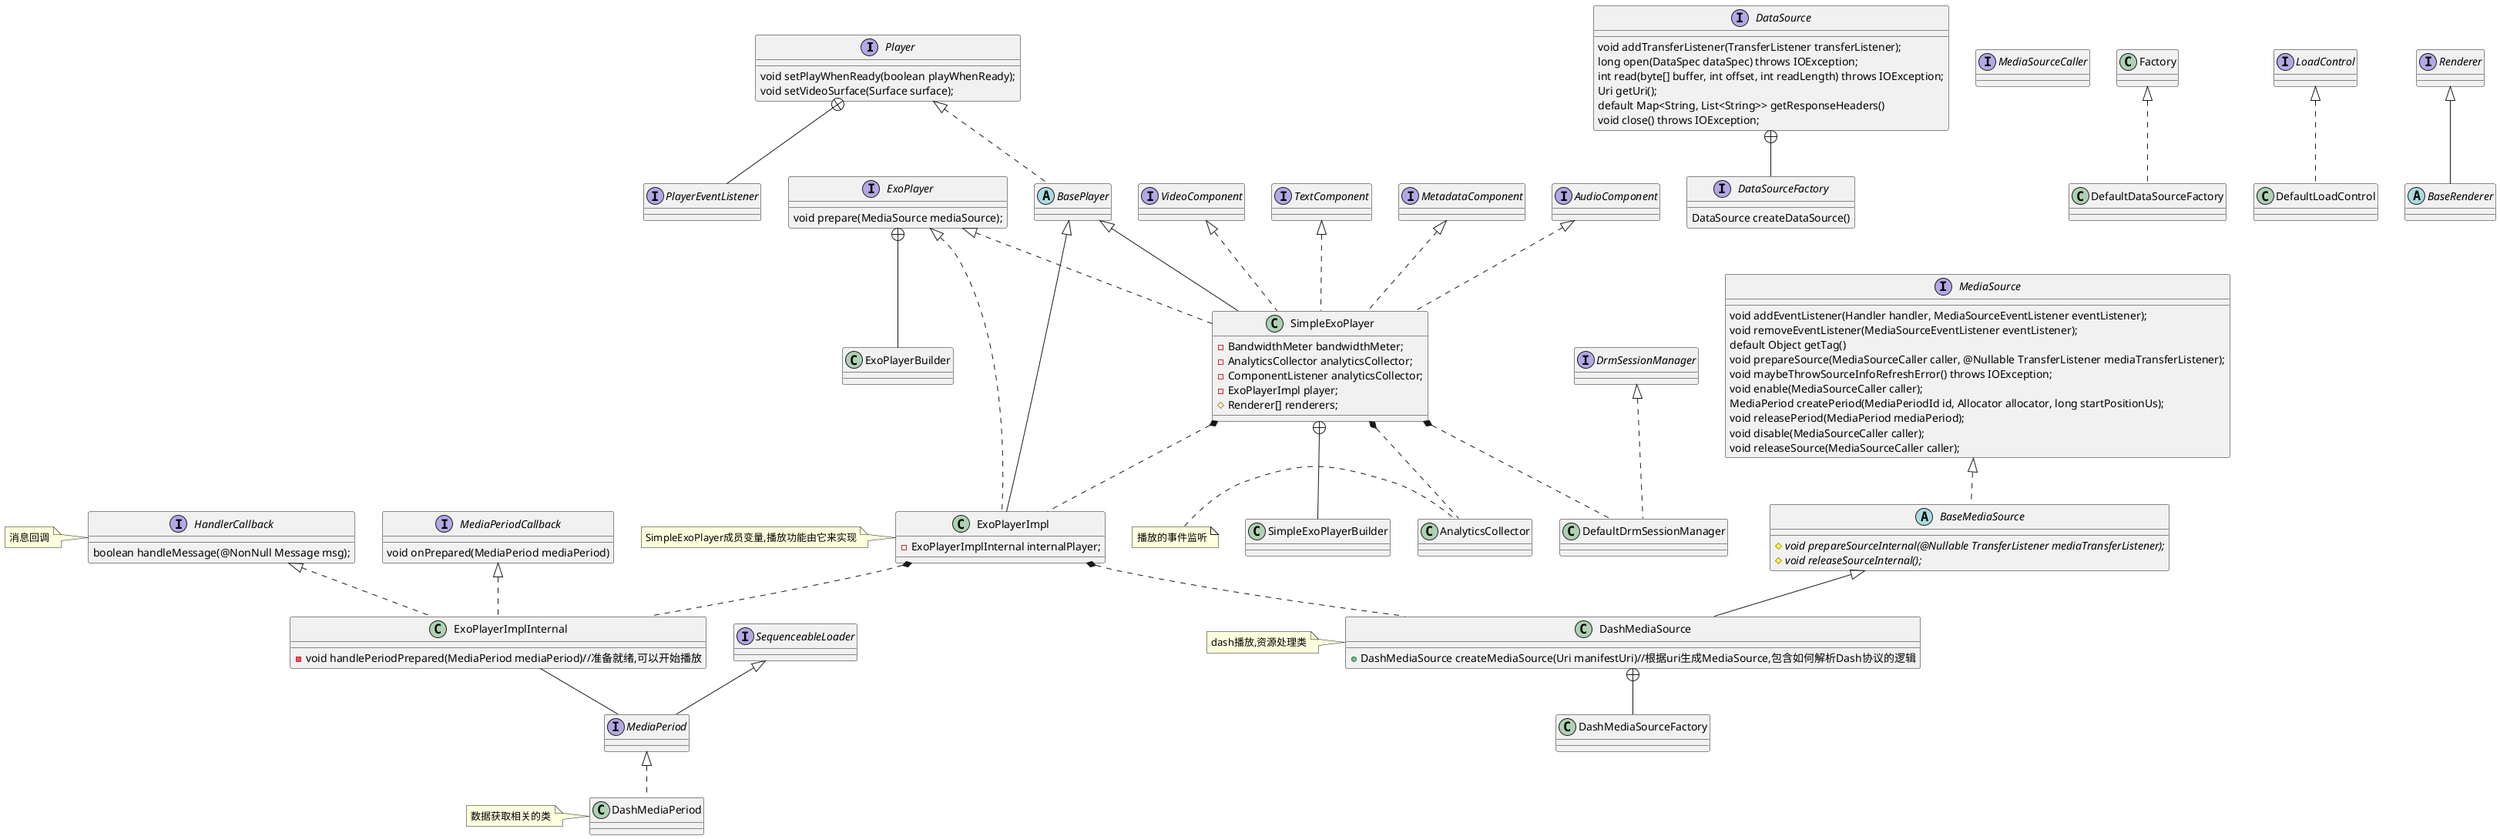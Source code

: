 @startuml

interface Player{
    void setPlayWhenReady(boolean playWhenReady);
    void setVideoSurface(Surface surface);
}


interface PlayerEventListener{

}

interface ExoPlayer{
  void prepare(MediaSource mediaSource);
}

abstract class BasePlayer{

}


class SimpleExoPlayer {
  - BandwidthMeter bandwidthMeter;
  - AnalyticsCollector analyticsCollector;
  - ComponentListener analyticsCollector;
  - ExoPlayerImpl player;
  # Renderer[] renderers;
}


interface AudioComponent{

}

interface VideoComponent{

}

interface TextComponent{

}

interface MetadataComponent{

}

class ExoPlayerBuilder {

}

class SimpleExoPlayerBuilder{

}

interface HandlerCallback{
  boolean handleMessage(@NonNull Message msg);
}

note left:消息回调


class ExoPlayerImpl{
  - ExoPlayerImplInternal internalPlayer;
}
note left:SimpleExoPlayer成员变量,播放功能由它来实现


class AnalyticsCollector{

}
note left:播放的事件监听

interface MediaSource{
  void addEventListener(Handler handler, MediaSourceEventListener eventListener);
  void removeEventListener(MediaSourceEventListener eventListener);
  default Object getTag()
  void prepareSource(MediaSourceCaller caller, @Nullable TransferListener mediaTransferListener);
  void maybeThrowSourceInfoRefreshError() throws IOException;
  void enable(MediaSourceCaller caller);
  MediaPeriod createPeriod(MediaPeriodId id, Allocator allocator, long startPositionUs);
  void releasePeriod(MediaPeriod mediaPeriod);
  void disable(MediaSourceCaller caller);
  void releaseSource(MediaSourceCaller caller);
}

interface DataSource{
  void addTransferListener(TransferListener transferListener);
  long open(DataSpec dataSpec) throws IOException;
  int read(byte[] buffer, int offset, int readLength) throws IOException;
  Uri getUri();
  default Map<String, List<String>> getResponseHeaders()
  void close() throws IOException;
}

interface DataSourceFactory{
  DataSource createDataSource()
}

abstract class BaseMediaSource{
  # {abstract} void prepareSourceInternal(@Nullable TransferListener mediaTransferListener);
  # {abstract} void releaseSourceInternal();
}

class DashMediaSource{
  + DashMediaSource createMediaSource(Uri manifestUri)//根据uri生成MediaSource,包含如何解析Dash协议的逻辑
}
note left:dash播放,资源处理类


class DashMediaSourceFactory{

}

interface MediaSourceCaller{

}

class DefaultDataSourceFactory{

}

interface DrmSessionManager{

}
class DefaultDrmSessionManager{

}

class ExoPlayerImplInternal{
  - void handlePeriodPrepared(MediaPeriod mediaPeriod)//准备就绪,可以开始播放
}


interface MediaPeriodCallback{
  void onPrepared(MediaPeriod mediaPeriod)
}

interface MediaSourceCaller{

}

interface MediaPeriod{

}

class DashMediaPeriod{

}
note left:数据获取相关的类

interface SequenceableLoader{

}

interface LoadControl{

}

class DefaultLoadControl{

}


interface Renderer{

}

abstract BaseRenderer{

}





DataSource +-- DataSourceFactory
ExoPlayer +-- ExoPlayerBuilder
SimpleExoPlayer +-- SimpleExoPlayerBuilder
Player +-- PlayerEventListener
DashMediaSource +-- DashMediaSourceFactory

Factory <|.. DefaultDataSourceFactory
ExoPlayer <|.. SimpleExoPlayer
ExoPlayer <|.. ExoPlayerImpl
Player <|.. BasePlayer
MediaSource <|.. BaseMediaSource
AudioComponent <|.. SimpleExoPlayer
VideoComponent <|.. SimpleExoPlayer
TextComponent <|.. SimpleExoPlayer
MetadataComponent <|.. SimpleExoPlayer
DrmSessionManager <|.. DefaultDrmSessionManager
HandlerCallback <|.. ExoPlayerImplInternal
MediaPeriodCallback <|.. ExoPlayerImplInternal
MediaPeriod <|.. DashMediaPeriod
LoadControl <|.. DefaultLoadControl

BaseMediaSource <|-- DashMediaSource
BasePlayer <|-- SimpleExoPlayer
BasePlayer <|-- ExoPlayerImpl
SequenceableLoader <|-- MediaPeriod
Renderer <|-- BaseRenderer

SimpleExoPlayer *.. ExoPlayerImpl
SimpleExoPlayer *.. AnalyticsCollector
SimpleExoPlayer *.. DefaultDrmSessionManager
ExoPlayerImpl *.. DashMediaSource
ExoPlayerImpl *.. ExoPlayerImplInternal

ExoPlayerImplInternal -- MediaPeriod
@enduml